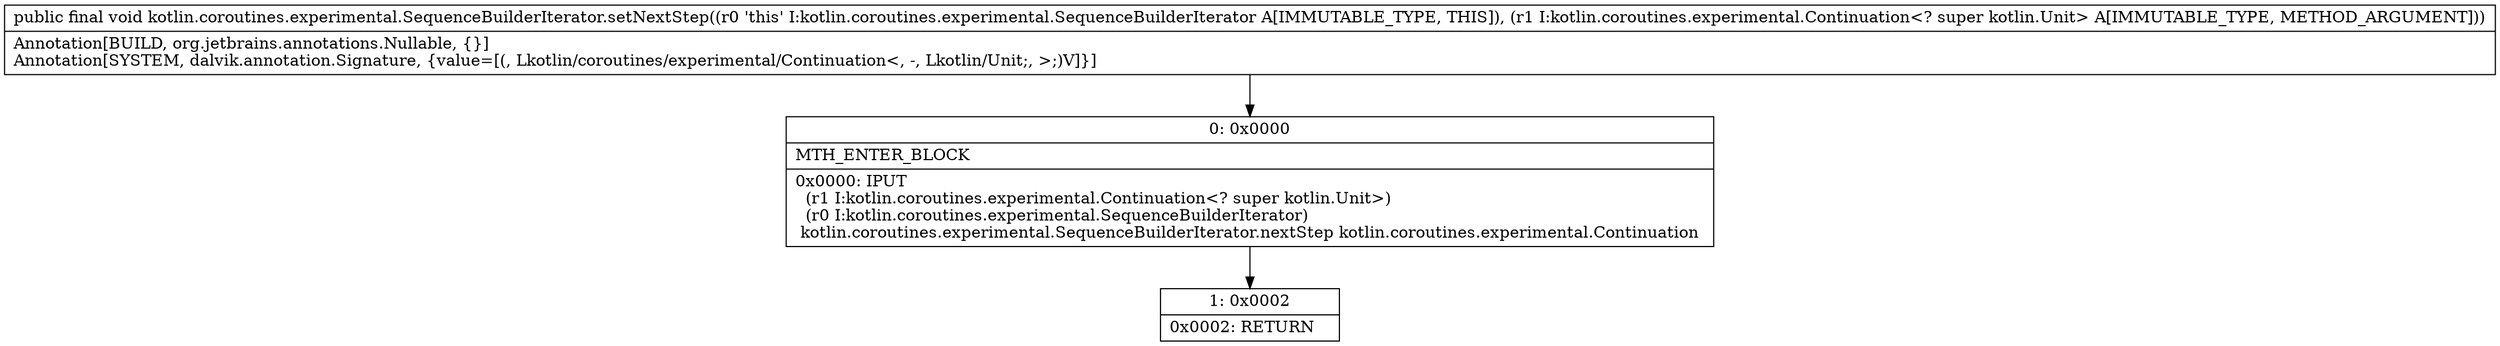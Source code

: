 digraph "CFG forkotlin.coroutines.experimental.SequenceBuilderIterator.setNextStep(Lkotlin\/coroutines\/experimental\/Continuation;)V" {
Node_0 [shape=record,label="{0\:\ 0x0000|MTH_ENTER_BLOCK\l|0x0000: IPUT  \l  (r1 I:kotlin.coroutines.experimental.Continuation\<? super kotlin.Unit\>)\l  (r0 I:kotlin.coroutines.experimental.SequenceBuilderIterator)\l kotlin.coroutines.experimental.SequenceBuilderIterator.nextStep kotlin.coroutines.experimental.Continuation \l}"];
Node_1 [shape=record,label="{1\:\ 0x0002|0x0002: RETURN   \l}"];
MethodNode[shape=record,label="{public final void kotlin.coroutines.experimental.SequenceBuilderIterator.setNextStep((r0 'this' I:kotlin.coroutines.experimental.SequenceBuilderIterator A[IMMUTABLE_TYPE, THIS]), (r1 I:kotlin.coroutines.experimental.Continuation\<? super kotlin.Unit\> A[IMMUTABLE_TYPE, METHOD_ARGUMENT]))  | Annotation[BUILD, org.jetbrains.annotations.Nullable, \{\}]\lAnnotation[SYSTEM, dalvik.annotation.Signature, \{value=[(, Lkotlin\/coroutines\/experimental\/Continuation\<, \-, Lkotlin\/Unit;, \>;)V]\}]\l}"];
MethodNode -> Node_0;
Node_0 -> Node_1;
}

